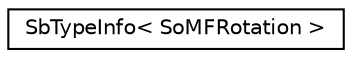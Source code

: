 digraph "Graphical Class Hierarchy"
{
 // LATEX_PDF_SIZE
  edge [fontname="Helvetica",fontsize="10",labelfontname="Helvetica",labelfontsize="10"];
  node [fontname="Helvetica",fontsize="10",shape=record];
  rankdir="LR";
  Node0 [label="SbTypeInfo\< SoMFRotation \>",height=0.2,width=0.4,color="black", fillcolor="white", style="filled",URL="$structSbTypeInfo_3_01SoMFRotation_01_4.html",tooltip=" "];
}
